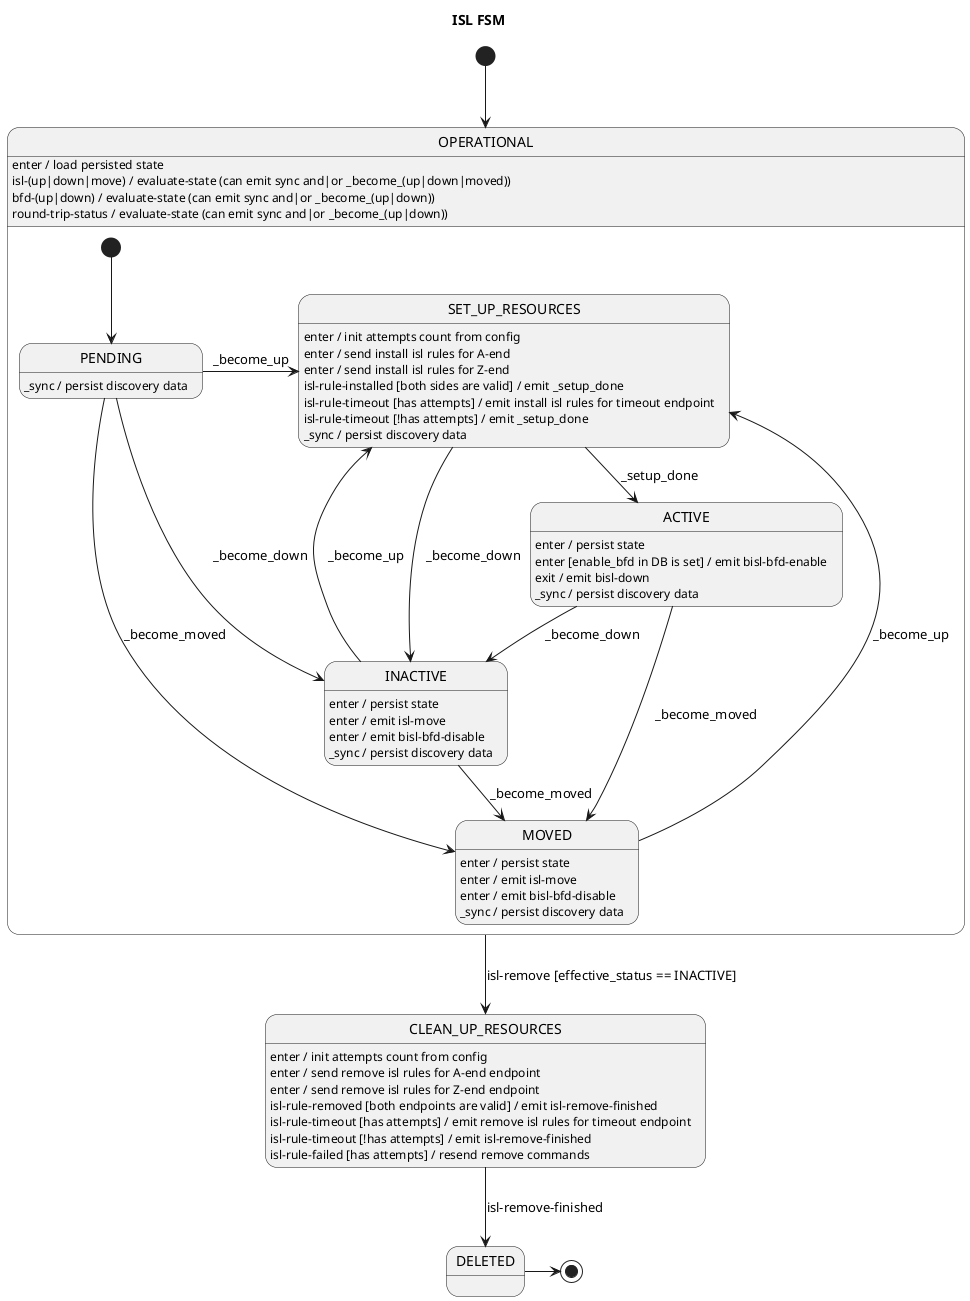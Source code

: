 Internal data:
* reference
* effective-status
* port-state-monitor
* poll-monitor
* bfd-monitor
* round-trip-monitor

* endpoint-A
* endpoint-B
* endpoint-A-up
* endpoint-B-up
* round-trip-expire-at

Input signals:
* isl-up
* isl-down
* isl-move
* BFD-up
* BFD-down
* round-trip-status

Internal(self-injected) signals
* _become_down

Output signals:
* bisl-up (notify BFD-port, notify reroute)
* bisl-down (notify reroute)
* bisl-bfd-enable
* bisl-bfd-disable
* isl-move

@startuml
title ISL FSM

[*] --> OPERATIONAL

state OPERATIONAL {
    [*] --> PENDING

    PENDING -r-> SET_UP_RESOURCES : _become_up
    PENDING --> INACTIVE : _become_down
    PENDING --> MOVED : _become_moved
    PENDING : _sync / persist discovery data

    SET_UP_RESOURCES --> ACTIVE : _setup_done
    SET_UP_RESOURCES --> INACTIVE : _become_down
    SET_UP_RESOURCES : enter / init attempts count from config
    SET_UP_RESOURCES : enter / send install isl rules for A-end
    SET_UP_RESOURCES : enter / send install isl rules for Z-end
    SET_UP_RESOURCES : isl-rule-installed [both sides are valid] / emit _setup_done
    SET_UP_RESOURCES : isl-rule-timeout [has attempts] / emit install isl rules for timeout endpoint
    SET_UP_RESOURCES : isl-rule-timeout [!has attempts] / emit _setup_done
    SET_UP_RESOURCES : _sync / persist discovery data

    ACTIVE --> INACTIVE : _become_down
    ACTIVE --> MOVED : _become_moved
    ACTIVE : enter / persist state
    ACTIVE : enter [enable_bfd in DB is set] / emit bisl-bfd-enable
    ACTIVE : exit / emit bisl-down
    ACTIVE : _sync / persist discovery data

    INACTIVE --> SET_UP_RESOURCES : _become_up
    INACTIVE -d-> MOVED : _become_moved
    INACTIVE : enter / persist state
    INACTIVE : enter / emit isl-move
    INACTIVE : enter / emit bisl-bfd-disable
    INACTIVE : _sync / persist discovery data

    MOVED --> SET_UP_RESOURCES : _become_up
    MOVED : enter / persist state
    MOVED : enter / emit isl-move
    MOVED : enter / emit bisl-bfd-disable
    MOVED : _sync / persist discovery data
}
OPERATIONAL --> CLEAN_UP_RESOURCES : isl-remove [effective_status == INACTIVE]
OPERATIONAL : enter / load persisted state
OPERATIONAL : isl-(up|down|move) / evaluate-state (can emit sync and|or _become_(up|down|moved))
OPERATIONAL : bfd-(up|down) / evaluate-state (can emit sync and|or _become_(up|down))
OPERATIONAL : round-trip-status / evaluate-state (can emit sync and|or _become_(up|down))

CLEAN_UP_RESOURCES : enter / init attempts count from config
CLEAN_UP_RESOURCES : enter / send remove isl rules for A-end endpoint
CLEAN_UP_RESOURCES : enter / send remove isl rules for Z-end endpoint
CLEAN_UP_RESOURCES : isl-rule-removed [both endpoints are valid] / emit isl-remove-finished
CLEAN_UP_RESOURCES : isl-rule-timeout [has attempts] / emit remove isl rules for timeout endpoint
CLEAN_UP_RESOURCES : isl-rule-timeout [!has attempts] / emit isl-remove-finished
CLEAN_UP_RESOURCES : isl-rule-failed [has attempts] / resend remove commands
CLEAN_UP_RESOURCES --> DELETED : isl-remove-finished

DELETED -> [*]
@enduml
